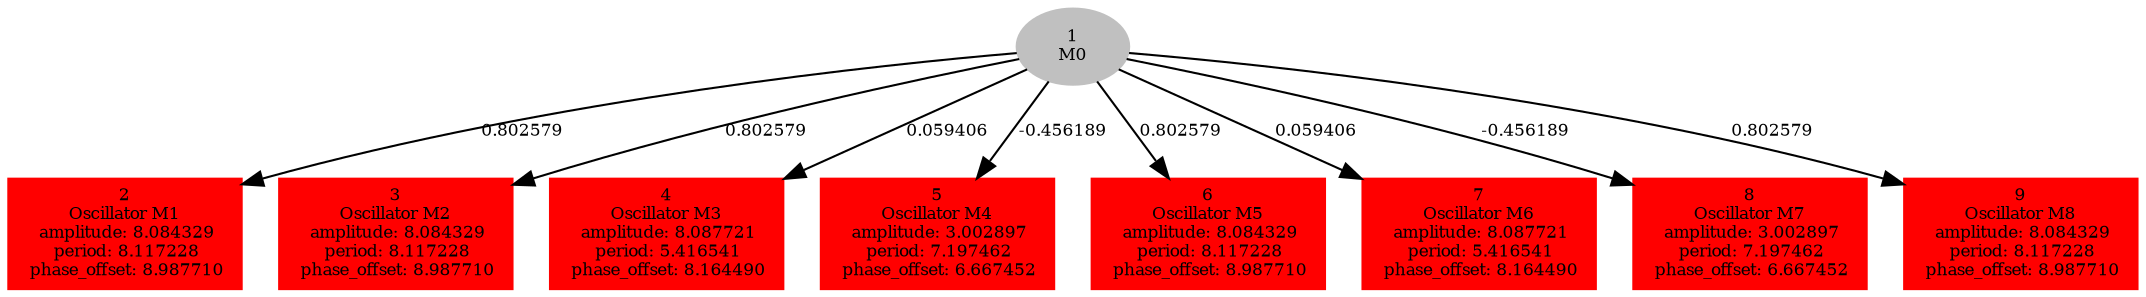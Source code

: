  digraph g{ forcelabels=true;
1[label=<1<BR/>M0>,color="grey",style=filled,fontsize=8];
2 [label=<2<BR />Oscillator M1<BR /> amplitude: 8.084329<BR /> period: 8.117228<BR /> phase_offset: 8.987710>, shape=box,color=red,style=filled,fontsize=8];
3 [label=<3<BR />Oscillator M2<BR /> amplitude: 8.084329<BR /> period: 8.117228<BR /> phase_offset: 8.987710>, shape=box,color=red,style=filled,fontsize=8];
4 [label=<4<BR />Oscillator M3<BR /> amplitude: 8.087721<BR /> period: 5.416541<BR /> phase_offset: 8.164490>, shape=box,color=red,style=filled,fontsize=8];
5 [label=<5<BR />Oscillator M4<BR /> amplitude: 3.002897<BR /> period: 7.197462<BR /> phase_offset: 6.667452>, shape=box,color=red,style=filled,fontsize=8];
6 [label=<6<BR />Oscillator M5<BR /> amplitude: 8.084329<BR /> period: 8.117228<BR /> phase_offset: 8.987710>, shape=box,color=red,style=filled,fontsize=8];
7 [label=<7<BR />Oscillator M6<BR /> amplitude: 8.087721<BR /> period: 5.416541<BR /> phase_offset: 8.164490>, shape=box,color=red,style=filled,fontsize=8];
8 [label=<8<BR />Oscillator M7<BR /> amplitude: 3.002897<BR /> period: 7.197462<BR /> phase_offset: 6.667452>, shape=box,color=red,style=filled,fontsize=8];
9 [label=<9<BR />Oscillator M8<BR /> amplitude: 8.084329<BR /> period: 8.117228<BR /> phase_offset: 8.987710>, shape=box,color=red,style=filled,fontsize=8];
1 -> 2[label="0.802579 ",fontsize="8"];
1 -> 3[label="0.802579 ",fontsize="8"];
1 -> 4[label="0.059406 ",fontsize="8"];
1 -> 5[label="-0.456189 ",fontsize="8"];
1 -> 6[label="0.802579 ",fontsize="8"];
1 -> 7[label="0.059406 ",fontsize="8"];
1 -> 8[label="-0.456189 ",fontsize="8"];
1 -> 9[label="0.802579 ",fontsize="8"];
 }
